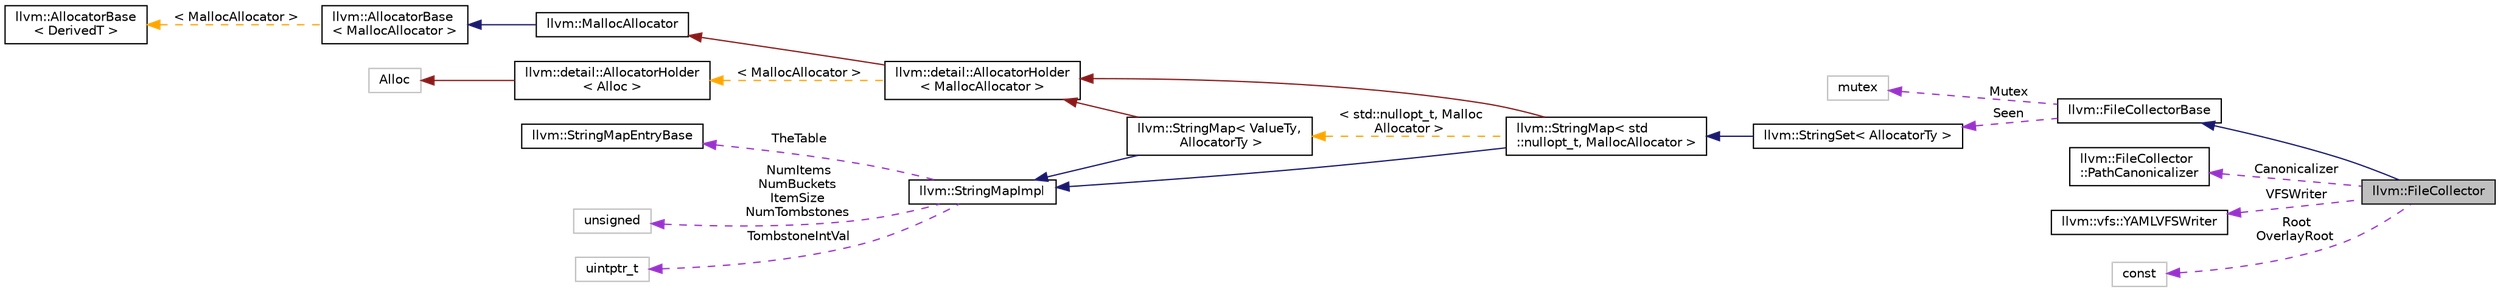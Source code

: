 digraph "llvm::FileCollector"
{
 // LATEX_PDF_SIZE
  bgcolor="transparent";
  edge [fontname="Helvetica",fontsize="10",labelfontname="Helvetica",labelfontsize="10"];
  node [fontname="Helvetica",fontsize="10",shape=record];
  rankdir="LR";
  Node1 [label="llvm::FileCollector",height=0.2,width=0.4,color="black", fillcolor="grey75", style="filled", fontcolor="black",tooltip="Captures file system interaction and generates data to be later replayed with the RedirectingFileSyst..."];
  Node2 -> Node1 [dir="back",color="midnightblue",fontsize="10",style="solid",fontname="Helvetica"];
  Node2 [label="llvm::FileCollectorBase",height=0.2,width=0.4,color="black",URL="$classllvm_1_1FileCollectorBase.html",tooltip=" "];
  Node3 -> Node2 [dir="back",color="darkorchid3",fontsize="10",style="dashed",label=" Mutex" ,fontname="Helvetica"];
  Node3 [label="mutex",height=0.2,width=0.4,color="grey75",tooltip=" "];
  Node4 -> Node2 [dir="back",color="darkorchid3",fontsize="10",style="dashed",label=" Seen" ,fontname="Helvetica"];
  Node4 [label="llvm::StringSet\< AllocatorTy \>",height=0.2,width=0.4,color="black",URL="$classllvm_1_1StringSet.html",tooltip="StringSet - A wrapper for StringMap that provides set-like functionality."];
  Node5 -> Node4 [dir="back",color="midnightblue",fontsize="10",style="solid",fontname="Helvetica"];
  Node5 [label="llvm::StringMap\< std\l::nullopt_t, MallocAllocator \>",height=0.2,width=0.4,color="black",URL="$classllvm_1_1StringMap.html",tooltip=" "];
  Node6 -> Node5 [dir="back",color="midnightblue",fontsize="10",style="solid",fontname="Helvetica"];
  Node6 [label="llvm::StringMapImpl",height=0.2,width=0.4,color="black",URL="$classllvm_1_1StringMapImpl.html",tooltip="StringMapImpl - This is the base class of StringMap that is shared among all of its instantiations."];
  Node7 -> Node6 [dir="back",color="darkorchid3",fontsize="10",style="dashed",label=" TheTable" ,fontname="Helvetica"];
  Node7 [label="llvm::StringMapEntryBase",height=0.2,width=0.4,color="black",URL="$classllvm_1_1StringMapEntryBase.html",tooltip="StringMapEntryBase - Shared base class of StringMapEntry instances."];
  Node8 -> Node6 [dir="back",color="darkorchid3",fontsize="10",style="dashed",label=" NumItems\nNumBuckets\nItemSize\nNumTombstones" ,fontname="Helvetica"];
  Node8 [label="unsigned",height=0.2,width=0.4,color="grey75",tooltip=" "];
  Node9 -> Node6 [dir="back",color="darkorchid3",fontsize="10",style="dashed",label=" TombstoneIntVal" ,fontname="Helvetica"];
  Node9 [label="uintptr_t",height=0.2,width=0.4,color="grey75",tooltip=" "];
  Node10 -> Node5 [dir="back",color="firebrick4",fontsize="10",style="solid",fontname="Helvetica"];
  Node10 [label="llvm::detail::AllocatorHolder\l\< MallocAllocator \>",height=0.2,width=0.4,color="black",URL="$classllvm_1_1detail_1_1AllocatorHolder.html",tooltip=" "];
  Node11 -> Node10 [dir="back",color="firebrick4",fontsize="10",style="solid",fontname="Helvetica"];
  Node11 [label="llvm::MallocAllocator",height=0.2,width=0.4,color="black",URL="$classllvm_1_1MallocAllocator.html",tooltip=" "];
  Node12 -> Node11 [dir="back",color="midnightblue",fontsize="10",style="solid",fontname="Helvetica"];
  Node12 [label="llvm::AllocatorBase\l\< MallocAllocator \>",height=0.2,width=0.4,color="black",URL="$classllvm_1_1AllocatorBase.html",tooltip=" "];
  Node13 -> Node12 [dir="back",color="orange",fontsize="10",style="dashed",label=" \< MallocAllocator \>" ,fontname="Helvetica"];
  Node13 [label="llvm::AllocatorBase\l\< DerivedT \>",height=0.2,width=0.4,color="black",URL="$classllvm_1_1AllocatorBase.html",tooltip="CRTP base class providing obvious overloads for the core Allocate() methods of LLVM-style allocators."];
  Node14 -> Node10 [dir="back",color="orange",fontsize="10",style="dashed",label=" \< MallocAllocator \>" ,fontname="Helvetica"];
  Node14 [label="llvm::detail::AllocatorHolder\l\< Alloc \>",height=0.2,width=0.4,color="black",URL="$classllvm_1_1detail_1_1AllocatorHolder.html",tooltip=" "];
  Node15 -> Node14 [dir="back",color="firebrick4",fontsize="10",style="solid",fontname="Helvetica"];
  Node15 [label="Alloc",height=0.2,width=0.4,color="grey75",tooltip=" "];
  Node16 -> Node5 [dir="back",color="orange",fontsize="10",style="dashed",label=" \< std::nullopt_t, Malloc\lAllocator \>" ,fontname="Helvetica"];
  Node16 [label="llvm::StringMap\< ValueTy,\l AllocatorTy \>",height=0.2,width=0.4,color="black",URL="$classllvm_1_1StringMap.html",tooltip="StringMap - This is an unconventional map that is specialized for handling keys that are \"strings\",..."];
  Node6 -> Node16 [dir="back",color="midnightblue",fontsize="10",style="solid",fontname="Helvetica"];
  Node10 -> Node16 [dir="back",color="firebrick4",fontsize="10",style="solid",fontname="Helvetica"];
  Node17 -> Node1 [dir="back",color="darkorchid3",fontsize="10",style="dashed",label=" Canonicalizer" ,fontname="Helvetica"];
  Node17 [label="llvm::FileCollector\l::PathCanonicalizer",height=0.2,width=0.4,color="black",URL="$classllvm_1_1FileCollector_1_1PathCanonicalizer.html",tooltip="Helper utility that encapsulates the logic for canonicalizing a virtual path and a path to copy from."];
  Node18 -> Node1 [dir="back",color="darkorchid3",fontsize="10",style="dashed",label=" VFSWriter" ,fontname="Helvetica"];
  Node18 [label="llvm::vfs::YAMLVFSWriter",height=0.2,width=0.4,color="black",URL="$classllvm_1_1vfs_1_1YAMLVFSWriter.html",tooltip=" "];
  Node19 -> Node1 [dir="back",color="darkorchid3",fontsize="10",style="dashed",label=" Root\nOverlayRoot" ,fontname="Helvetica"];
  Node19 [label="const",height=0.2,width=0.4,color="grey75",tooltip=" "];
}
